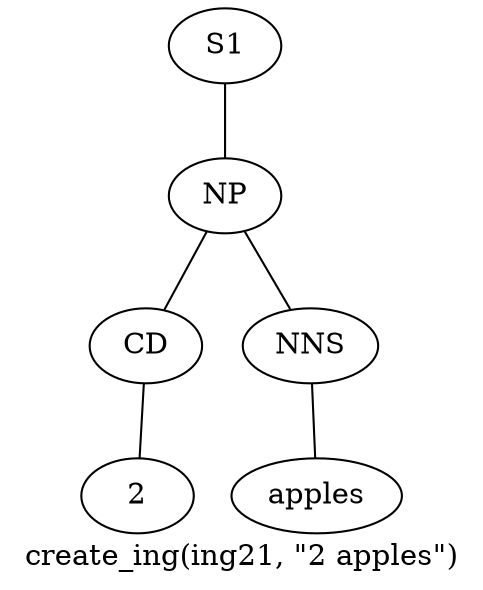graph SyntaxGraph {
	label = "create_ing(ing21, \"2 apples\")";
	Node0 [label="S1"];
	Node1 [label="NP"];
	Node2 [label="CD"];
	Node3 [label="2"];
	Node4 [label="NNS"];
	Node5 [label="apples"];

	Node0 -- Node1;
	Node1 -- Node2;
	Node1 -- Node4;
	Node2 -- Node3;
	Node4 -- Node5;
}